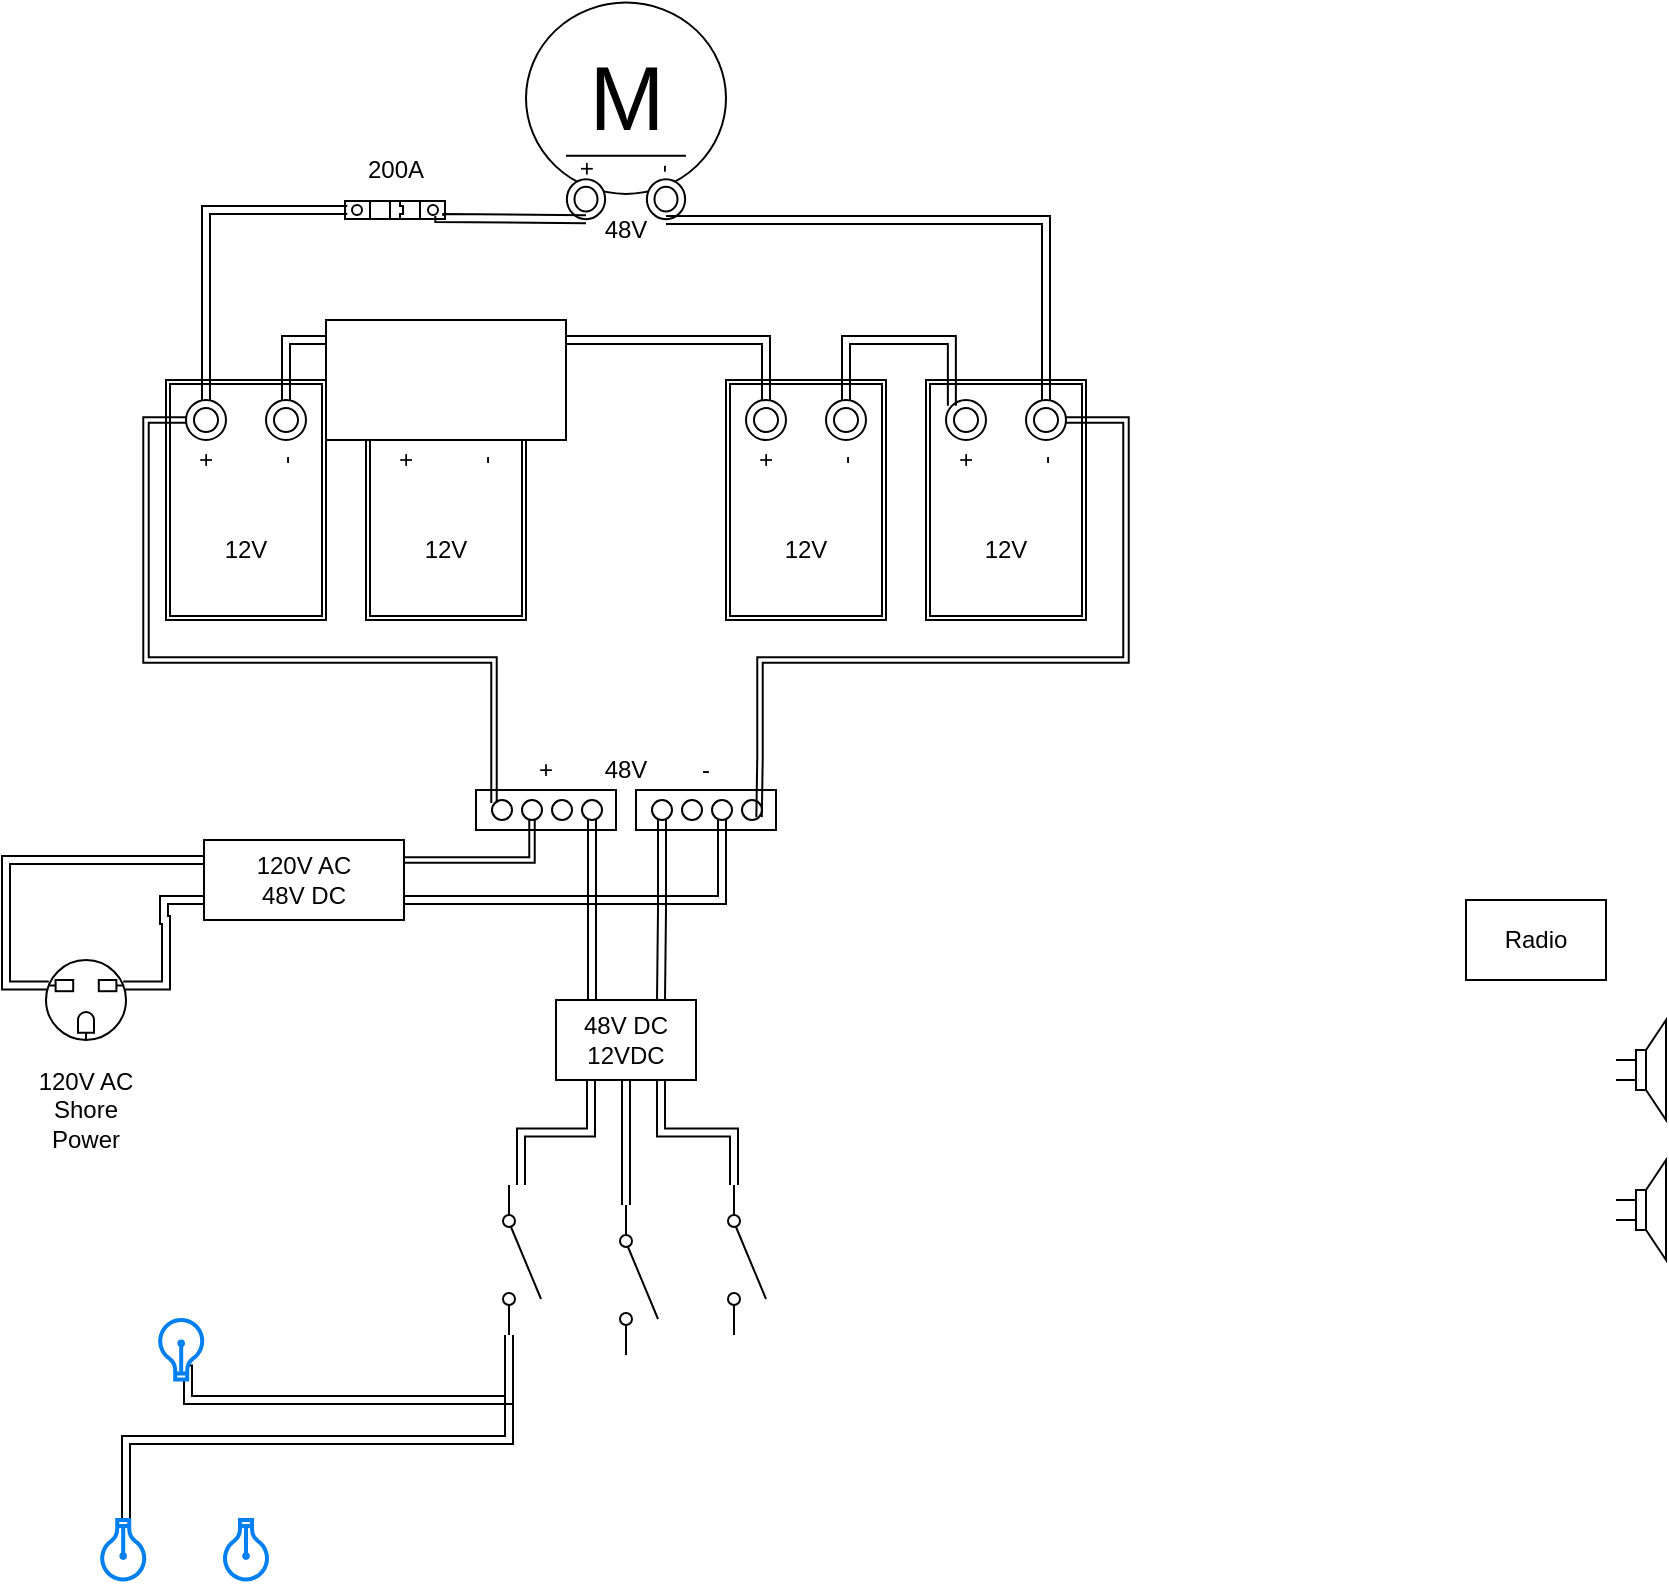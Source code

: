 <mxfile version="21.6.6" type="github">
  <diagram name="Page-1" id="eVGZ7Q5hx50TwENhV6vI">
    <mxGraphModel dx="1089" dy="1629" grid="1" gridSize="10" guides="1" tooltips="1" connect="1" arrows="1" fold="1" page="1" pageScale="1" pageWidth="1100" pageHeight="850" math="0" shadow="0">
      <root>
        <mxCell id="0" />
        <mxCell id="1" parent="0" />
        <mxCell id="hCIDlrJWbCCCF7kBdMga-100" style="edgeStyle=orthogonalEdgeStyle;shape=link;rounded=0;orthogonalLoop=1;jettySize=auto;html=1;exitX=0.035;exitY=0.32;exitDx=0;exitDy=0;exitPerimeter=0;entryX=0;entryY=0.25;entryDx=0;entryDy=0;elbow=vertical;" parent="1" source="hCIDlrJWbCCCF7kBdMga-3" target="hCIDlrJWbCCCF7kBdMga-98" edge="1">
          <mxGeometry relative="1" as="geometry">
            <Array as="points">
              <mxPoint x="60" y="463" />
              <mxPoint x="60" y="400" />
            </Array>
          </mxGeometry>
        </mxCell>
        <mxCell id="hCIDlrJWbCCCF7kBdMga-101" style="edgeStyle=orthogonalEdgeStyle;shape=link;rounded=0;orthogonalLoop=1;jettySize=auto;html=1;exitX=0.965;exitY=0.32;exitDx=0;exitDy=0;exitPerimeter=0;entryX=0;entryY=0.75;entryDx=0;entryDy=0;elbow=vertical;" parent="1" source="hCIDlrJWbCCCF7kBdMga-3" target="hCIDlrJWbCCCF7kBdMga-98" edge="1">
          <mxGeometry relative="1" as="geometry">
            <Array as="points">
              <mxPoint x="140" y="463" />
              <mxPoint x="140" y="430" />
              <mxPoint x="139" y="430" />
              <mxPoint x="139" y="420" />
            </Array>
          </mxGeometry>
        </mxCell>
        <mxCell id="hCIDlrJWbCCCF7kBdMga-3" value="" style="pointerEvents=1;verticalLabelPosition=bottom;shadow=0;dashed=0;align=center;html=1;verticalAlign=top;shape=mxgraph.electrical.miscellaneous.f_m_3_conductor_3" parent="1" vertex="1">
          <mxGeometry x="80" y="450" width="40" height="40" as="geometry" />
        </mxCell>
        <mxCell id="hCIDlrJWbCCCF7kBdMga-17" value="" style="verticalLabelPosition=bottom;dashed=0;shadow=0;html=1;align=center;verticalAlign=top;shape=mxgraph.cabinets.cb_1p;rotation=90;" parent="1" vertex="1">
          <mxGeometry x="250" y="50" width="9" height="50" as="geometry" />
        </mxCell>
        <mxCell id="hCIDlrJWbCCCF7kBdMga-27" value="" style="group;rotation=-90;" parent="1" vertex="1" connectable="0">
          <mxGeometry x="400" y="180" width="120" height="80" as="geometry" />
        </mxCell>
        <mxCell id="hCIDlrJWbCCCF7kBdMga-28" value="" style="shape=ext;double=1;rounded=0;whiteSpace=wrap;html=1;rotation=-90;" parent="hCIDlrJWbCCCF7kBdMga-27" vertex="1">
          <mxGeometry width="120" height="80" as="geometry" />
        </mxCell>
        <mxCell id="hCIDlrJWbCCCF7kBdMga-29" value="" style="ellipse;shape=doubleEllipse;whiteSpace=wrap;html=1;rotation=-90;" parent="hCIDlrJWbCCCF7kBdMga-27" vertex="1">
          <mxGeometry x="30" y="-10" width="20" height="20" as="geometry" />
        </mxCell>
        <mxCell id="hCIDlrJWbCCCF7kBdMga-30" value="" style="ellipse;shape=doubleEllipse;whiteSpace=wrap;html=1;rotation=-90;" parent="hCIDlrJWbCCCF7kBdMga-27" vertex="1">
          <mxGeometry x="70" y="-10" width="20" height="20" as="geometry" />
        </mxCell>
        <mxCell id="hCIDlrJWbCCCF7kBdMga-31" value="+" style="text;html=1;strokeColor=none;fillColor=none;align=center;verticalAlign=middle;whiteSpace=wrap;rounded=0;rotation=-90;" parent="hCIDlrJWbCCCF7kBdMga-27" vertex="1">
          <mxGeometry x="30" y="5" width="20" height="30" as="geometry" />
        </mxCell>
        <mxCell id="hCIDlrJWbCCCF7kBdMga-32" value="-" style="text;html=1;strokeColor=none;fillColor=none;align=center;verticalAlign=middle;whiteSpace=wrap;rounded=0;rotation=-90;" parent="hCIDlrJWbCCCF7kBdMga-27" vertex="1">
          <mxGeometry x="70" y="5" width="20" height="30" as="geometry" />
        </mxCell>
        <mxCell id="hCIDlrJWbCCCF7kBdMga-70" value="12V" style="text;html=1;strokeColor=none;fillColor=none;align=center;verticalAlign=middle;whiteSpace=wrap;rounded=0;" parent="hCIDlrJWbCCCF7kBdMga-27" vertex="1">
          <mxGeometry x="30" y="50" width="60" height="30" as="geometry" />
        </mxCell>
        <mxCell id="hCIDlrJWbCCCF7kBdMga-33" value="" style="group;rotation=-90;" parent="1" vertex="1" connectable="0">
          <mxGeometry x="500" y="180" width="120" height="80" as="geometry" />
        </mxCell>
        <mxCell id="hCIDlrJWbCCCF7kBdMga-34" value="" style="shape=ext;double=1;rounded=0;whiteSpace=wrap;html=1;rotation=-90;" parent="hCIDlrJWbCCCF7kBdMga-33" vertex="1">
          <mxGeometry width="120" height="80" as="geometry" />
        </mxCell>
        <mxCell id="hCIDlrJWbCCCF7kBdMga-35" value="" style="ellipse;shape=doubleEllipse;whiteSpace=wrap;html=1;rotation=-90;" parent="hCIDlrJWbCCCF7kBdMga-33" vertex="1">
          <mxGeometry x="30" y="-10" width="20" height="20" as="geometry" />
        </mxCell>
        <mxCell id="hCIDlrJWbCCCF7kBdMga-36" value="" style="ellipse;shape=doubleEllipse;whiteSpace=wrap;html=1;rotation=-90;" parent="hCIDlrJWbCCCF7kBdMga-33" vertex="1">
          <mxGeometry x="70" y="-10" width="20" height="20" as="geometry" />
        </mxCell>
        <mxCell id="hCIDlrJWbCCCF7kBdMga-37" value="+" style="text;html=1;strokeColor=none;fillColor=none;align=center;verticalAlign=middle;whiteSpace=wrap;rounded=0;rotation=-90;" parent="hCIDlrJWbCCCF7kBdMga-33" vertex="1">
          <mxGeometry x="30" y="5" width="20" height="30" as="geometry" />
        </mxCell>
        <mxCell id="hCIDlrJWbCCCF7kBdMga-38" value="-" style="text;html=1;strokeColor=none;fillColor=none;align=center;verticalAlign=middle;whiteSpace=wrap;rounded=0;rotation=-90;" parent="hCIDlrJWbCCCF7kBdMga-33" vertex="1">
          <mxGeometry x="70" y="5" width="20" height="30" as="geometry" />
        </mxCell>
        <mxCell id="hCIDlrJWbCCCF7kBdMga-71" value="12V" style="text;html=1;strokeColor=none;fillColor=none;align=center;verticalAlign=middle;whiteSpace=wrap;rounded=0;" parent="hCIDlrJWbCCCF7kBdMga-33" vertex="1">
          <mxGeometry x="30" y="50" width="60" height="30" as="geometry" />
        </mxCell>
        <mxCell id="hCIDlrJWbCCCF7kBdMga-39" value="" style="group;rotation=-90;" parent="1" vertex="1" connectable="0">
          <mxGeometry x="120" y="180" width="120" height="80" as="geometry" />
        </mxCell>
        <mxCell id="hCIDlrJWbCCCF7kBdMga-40" value="" style="shape=ext;double=1;rounded=0;whiteSpace=wrap;html=1;rotation=-90;" parent="hCIDlrJWbCCCF7kBdMga-39" vertex="1">
          <mxGeometry width="120" height="80" as="geometry" />
        </mxCell>
        <mxCell id="hCIDlrJWbCCCF7kBdMga-41" value="" style="ellipse;shape=doubleEllipse;whiteSpace=wrap;html=1;rotation=-90;" parent="hCIDlrJWbCCCF7kBdMga-39" vertex="1">
          <mxGeometry x="30" y="-10" width="20" height="20" as="geometry" />
        </mxCell>
        <mxCell id="hCIDlrJWbCCCF7kBdMga-42" value="" style="ellipse;shape=doubleEllipse;whiteSpace=wrap;html=1;rotation=-90;" parent="hCIDlrJWbCCCF7kBdMga-39" vertex="1">
          <mxGeometry x="70" y="-10" width="20" height="20" as="geometry" />
        </mxCell>
        <mxCell id="hCIDlrJWbCCCF7kBdMga-43" value="+" style="text;html=1;strokeColor=none;fillColor=none;align=center;verticalAlign=middle;whiteSpace=wrap;rounded=0;rotation=-90;" parent="hCIDlrJWbCCCF7kBdMga-39" vertex="1">
          <mxGeometry x="30" y="5" width="20" height="30" as="geometry" />
        </mxCell>
        <mxCell id="hCIDlrJWbCCCF7kBdMga-44" value="-" style="text;html=1;strokeColor=none;fillColor=none;align=center;verticalAlign=middle;whiteSpace=wrap;rounded=0;rotation=-90;" parent="hCIDlrJWbCCCF7kBdMga-39" vertex="1">
          <mxGeometry x="70" y="5" width="20" height="30" as="geometry" />
        </mxCell>
        <mxCell id="hCIDlrJWbCCCF7kBdMga-68" value="12V" style="text;html=1;strokeColor=none;fillColor=none;align=center;verticalAlign=middle;whiteSpace=wrap;rounded=0;" parent="hCIDlrJWbCCCF7kBdMga-39" vertex="1">
          <mxGeometry x="30" y="50" width="60" height="30" as="geometry" />
        </mxCell>
        <mxCell id="hCIDlrJWbCCCF7kBdMga-45" value="" style="group;rotation=-90;" parent="1" vertex="1" connectable="0">
          <mxGeometry x="220" y="180" width="120" height="80" as="geometry" />
        </mxCell>
        <mxCell id="hCIDlrJWbCCCF7kBdMga-46" value="" style="shape=ext;double=1;rounded=0;whiteSpace=wrap;html=1;rotation=-90;" parent="hCIDlrJWbCCCF7kBdMga-45" vertex="1">
          <mxGeometry width="120" height="80" as="geometry" />
        </mxCell>
        <mxCell id="hCIDlrJWbCCCF7kBdMga-47" value="" style="ellipse;shape=doubleEllipse;whiteSpace=wrap;html=1;rotation=-90;" parent="hCIDlrJWbCCCF7kBdMga-45" vertex="1">
          <mxGeometry x="30" y="-10" width="20" height="20" as="geometry" />
        </mxCell>
        <mxCell id="hCIDlrJWbCCCF7kBdMga-48" value="" style="ellipse;shape=doubleEllipse;whiteSpace=wrap;html=1;rotation=-90;" parent="hCIDlrJWbCCCF7kBdMga-45" vertex="1">
          <mxGeometry x="70" y="-10" width="20" height="20" as="geometry" />
        </mxCell>
        <mxCell id="hCIDlrJWbCCCF7kBdMga-49" value="+" style="text;html=1;strokeColor=none;fillColor=none;align=center;verticalAlign=middle;whiteSpace=wrap;rounded=0;rotation=-90;" parent="hCIDlrJWbCCCF7kBdMga-45" vertex="1">
          <mxGeometry x="30" y="5" width="20" height="30" as="geometry" />
        </mxCell>
        <mxCell id="hCIDlrJWbCCCF7kBdMga-50" value="-" style="text;html=1;strokeColor=none;fillColor=none;align=center;verticalAlign=middle;whiteSpace=wrap;rounded=0;rotation=-90;" parent="hCIDlrJWbCCCF7kBdMga-45" vertex="1">
          <mxGeometry x="70" y="5" width="20" height="30" as="geometry" />
        </mxCell>
        <mxCell id="hCIDlrJWbCCCF7kBdMga-69" value="12V" style="text;html=1;strokeColor=none;fillColor=none;align=center;verticalAlign=middle;whiteSpace=wrap;rounded=0;" parent="hCIDlrJWbCCCF7kBdMga-45" vertex="1">
          <mxGeometry x="30" y="50" width="60" height="30" as="geometry" />
        </mxCell>
        <mxCell id="hCIDlrJWbCCCF7kBdMga-56" style="edgeStyle=elbowEdgeStyle;shape=link;rounded=0;orthogonalLoop=1;jettySize=auto;elbow=vertical;html=1;exitX=1;exitY=0.5;exitDx=0;exitDy=0;entryX=1;entryY=0.5;entryDx=0;entryDy=0;" parent="1" source="hCIDlrJWbCCCF7kBdMga-42" target="hCIDlrJWbCCCF7kBdMga-47" edge="1">
          <mxGeometry relative="1" as="geometry">
            <Array as="points">
              <mxPoint x="230" y="140" />
            </Array>
          </mxGeometry>
        </mxCell>
        <mxCell id="hCIDlrJWbCCCF7kBdMga-57" style="edgeStyle=elbowEdgeStyle;shape=link;rounded=0;orthogonalLoop=1;jettySize=auto;elbow=vertical;html=1;exitX=1;exitY=0.5;exitDx=0;exitDy=0;entryX=1;entryY=0.5;entryDx=0;entryDy=0;" parent="1" source="hCIDlrJWbCCCF7kBdMga-29" target="hCIDlrJWbCCCF7kBdMga-48" edge="1">
          <mxGeometry relative="1" as="geometry">
            <Array as="points">
              <mxPoint x="380" y="140" />
            </Array>
          </mxGeometry>
        </mxCell>
        <mxCell id="hCIDlrJWbCCCF7kBdMga-58" style="edgeStyle=elbowEdgeStyle;shape=link;rounded=0;orthogonalLoop=1;jettySize=auto;elbow=vertical;html=1;exitX=1;exitY=0.5;exitDx=0;exitDy=0;entryX=1;entryY=0;entryDx=0;entryDy=0;" parent="1" source="hCIDlrJWbCCCF7kBdMga-30" target="hCIDlrJWbCCCF7kBdMga-35" edge="1">
          <mxGeometry relative="1" as="geometry">
            <Array as="points">
              <mxPoint x="510" y="140" />
            </Array>
          </mxGeometry>
        </mxCell>
        <mxCell id="hCIDlrJWbCCCF7kBdMga-65" value="" style="group" parent="1" vertex="1" connectable="0">
          <mxGeometry x="320" y="-28.7" width="100" height="108.265" as="geometry" />
        </mxCell>
        <mxCell id="hCIDlrJWbCCCF7kBdMga-18" value="M" style="dashed=0;outlineConnect=0;align=center;html=1;shape=mxgraph.pid.engines.electric_motor_(dc);fontSize=45;" parent="hCIDlrJWbCCCF7kBdMga-65" vertex="1">
          <mxGeometry width="100.0" height="95.652" as="geometry" />
        </mxCell>
        <mxCell id="hCIDlrJWbCCCF7kBdMga-19" value="" style="ellipse;shape=doubleEllipse;whiteSpace=wrap;html=1;container=0;rotation=90;" parent="hCIDlrJWbCCCF7kBdMga-65" vertex="1">
          <mxGeometry x="60" y="88.7" width="20" height="19.13" as="geometry" />
        </mxCell>
        <mxCell id="hCIDlrJWbCCCF7kBdMga-20" value="" style="ellipse;shape=doubleEllipse;whiteSpace=wrap;html=1;container=0;rotation=90;" parent="hCIDlrJWbCCCF7kBdMga-65" vertex="1">
          <mxGeometry x="20" y="88.7" width="20" height="19.13" as="geometry" />
        </mxCell>
        <mxCell id="hCIDlrJWbCCCF7kBdMga-21" value="+" style="text;html=1;strokeColor=none;fillColor=none;align=center;verticalAlign=middle;whiteSpace=wrap;rounded=0;container=0;rotation=90;" parent="hCIDlrJWbCCCF7kBdMga-65" vertex="1">
          <mxGeometry x="20" y="68.697" width="20" height="28.696" as="geometry" />
        </mxCell>
        <mxCell id="hCIDlrJWbCCCF7kBdMga-22" value="-" style="text;html=1;strokeColor=none;fillColor=none;align=center;verticalAlign=middle;whiteSpace=wrap;rounded=0;container=0;rotation=90;" parent="hCIDlrJWbCCCF7kBdMga-65" vertex="1">
          <mxGeometry x="60" y="68.7" width="20" height="28.69" as="geometry" />
        </mxCell>
        <mxCell id="hCIDlrJWbCCCF7kBdMga-66" style="edgeStyle=elbowEdgeStyle;shape=link;rounded=0;orthogonalLoop=1;jettySize=auto;elbow=vertical;html=1;exitX=1;exitY=0.5;exitDx=0;exitDy=0;entryX=0.463;entryY=0.977;entryDx=0;entryDy=0;entryPerimeter=0;" parent="1" source="hCIDlrJWbCCCF7kBdMga-41" target="hCIDlrJWbCCCF7kBdMga-17" edge="1">
          <mxGeometry relative="1" as="geometry">
            <Array as="points">
              <mxPoint x="200" y="75" />
            </Array>
          </mxGeometry>
        </mxCell>
        <mxCell id="hCIDlrJWbCCCF7kBdMga-67" style="edgeStyle=elbowEdgeStyle;shape=link;rounded=0;orthogonalLoop=1;jettySize=auto;elbow=vertical;html=1;exitX=1;exitY=0.5;exitDx=0;exitDy=0;entryX=1;entryY=0.5;entryDx=0;entryDy=0;" parent="1" source="hCIDlrJWbCCCF7kBdMga-36" target="hCIDlrJWbCCCF7kBdMga-19" edge="1">
          <mxGeometry relative="1" as="geometry">
            <Array as="points">
              <mxPoint x="500" y="80" />
            </Array>
          </mxGeometry>
        </mxCell>
        <mxCell id="hCIDlrJWbCCCF7kBdMga-72" value="48V" style="text;html=1;strokeColor=none;fillColor=none;align=center;verticalAlign=middle;whiteSpace=wrap;rounded=0;" parent="1" vertex="1">
          <mxGeometry x="340" y="340" width="60" height="30" as="geometry" />
        </mxCell>
        <mxCell id="hCIDlrJWbCCCF7kBdMga-73" value="48V" style="text;html=1;strokeColor=none;fillColor=none;align=center;verticalAlign=middle;whiteSpace=wrap;rounded=0;" parent="1" vertex="1">
          <mxGeometry x="340" y="70" width="60" height="30" as="geometry" />
        </mxCell>
        <mxCell id="hCIDlrJWbCCCF7kBdMga-77" style="edgeStyle=elbowEdgeStyle;shape=link;rounded=0;orthogonalLoop=1;jettySize=auto;elbow=vertical;html=1;exitX=1;exitY=0.5;exitDx=0;exitDy=0;entryX=0.833;entryY=0.057;entryDx=0;entryDy=0;entryPerimeter=0;" parent="1" source="hCIDlrJWbCCCF7kBdMga-20" target="hCIDlrJWbCCCF7kBdMga-17" edge="1">
          <mxGeometry relative="1" as="geometry" />
        </mxCell>
        <mxCell id="hCIDlrJWbCCCF7kBdMga-78" value="200A" style="text;html=1;strokeColor=none;fillColor=none;align=center;verticalAlign=middle;whiteSpace=wrap;rounded=0;" parent="1" vertex="1">
          <mxGeometry x="224.5" y="40" width="60" height="30" as="geometry" />
        </mxCell>
        <mxCell id="hCIDlrJWbCCCF7kBdMga-84" value="" style="group;rotation=-90;" parent="1" vertex="1" connectable="0">
          <mxGeometry x="320" y="340" width="20" height="70" as="geometry" />
        </mxCell>
        <mxCell id="hCIDlrJWbCCCF7kBdMga-74" value="" style="rounded=0;whiteSpace=wrap;html=1;rotation=-90;" parent="hCIDlrJWbCCCF7kBdMga-84" vertex="1">
          <mxGeometry width="20" height="70" as="geometry" />
        </mxCell>
        <mxCell id="hCIDlrJWbCCCF7kBdMga-79" value="" style="ellipse;whiteSpace=wrap;html=1;aspect=fixed;rotation=-90;" parent="hCIDlrJWbCCCF7kBdMga-84" vertex="1">
          <mxGeometry x="-17" y="30" width="10" height="10" as="geometry" />
        </mxCell>
        <mxCell id="hCIDlrJWbCCCF7kBdMga-80" value="" style="ellipse;whiteSpace=wrap;html=1;aspect=fixed;rotation=-90;" parent="hCIDlrJWbCCCF7kBdMga-84" vertex="1">
          <mxGeometry x="-2" y="30" width="10" height="10" as="geometry" />
        </mxCell>
        <mxCell id="hCIDlrJWbCCCF7kBdMga-82" value="" style="ellipse;whiteSpace=wrap;html=1;aspect=fixed;rotation=-90;" parent="hCIDlrJWbCCCF7kBdMga-84" vertex="1">
          <mxGeometry x="13" y="30" width="10" height="10" as="geometry" />
        </mxCell>
        <mxCell id="hCIDlrJWbCCCF7kBdMga-83" value="" style="ellipse;whiteSpace=wrap;html=1;aspect=fixed;rotation=-90;" parent="hCIDlrJWbCCCF7kBdMga-84" vertex="1">
          <mxGeometry x="28" y="30" width="10" height="10" as="geometry" />
        </mxCell>
        <mxCell id="hCIDlrJWbCCCF7kBdMga-85" value="" style="group;rotation=90;" parent="1" vertex="1" connectable="0">
          <mxGeometry x="400" y="340" width="20" height="70" as="geometry" />
        </mxCell>
        <mxCell id="hCIDlrJWbCCCF7kBdMga-86" value="" style="rounded=0;whiteSpace=wrap;html=1;rotation=90;" parent="hCIDlrJWbCCCF7kBdMga-85" vertex="1">
          <mxGeometry width="20" height="70" as="geometry" />
        </mxCell>
        <mxCell id="hCIDlrJWbCCCF7kBdMga-87" value="" style="ellipse;whiteSpace=wrap;html=1;aspect=fixed;rotation=90;" parent="hCIDlrJWbCCCF7kBdMga-85" vertex="1">
          <mxGeometry x="28" y="30" width="10" height="10" as="geometry" />
        </mxCell>
        <mxCell id="hCIDlrJWbCCCF7kBdMga-88" value="" style="ellipse;whiteSpace=wrap;html=1;aspect=fixed;rotation=90;" parent="hCIDlrJWbCCCF7kBdMga-85" vertex="1">
          <mxGeometry x="13" y="30" width="10" height="10" as="geometry" />
        </mxCell>
        <mxCell id="hCIDlrJWbCCCF7kBdMga-89" value="" style="ellipse;whiteSpace=wrap;html=1;aspect=fixed;rotation=90;" parent="hCIDlrJWbCCCF7kBdMga-85" vertex="1">
          <mxGeometry x="-2" y="30" width="10" height="10" as="geometry" />
        </mxCell>
        <mxCell id="hCIDlrJWbCCCF7kBdMga-90" value="" style="ellipse;whiteSpace=wrap;html=1;aspect=fixed;rotation=90;" parent="hCIDlrJWbCCCF7kBdMga-85" vertex="1">
          <mxGeometry x="-17" y="30" width="10" height="10" as="geometry" />
        </mxCell>
        <mxCell id="hCIDlrJWbCCCF7kBdMga-95" style="edgeStyle=orthogonalEdgeStyle;shape=link;rounded=0;orthogonalLoop=1;jettySize=auto;html=1;exitX=0.5;exitY=0;exitDx=0;exitDy=0;elbow=vertical;entryX=1;entryY=0;entryDx=0;entryDy=0;width=2.727;" parent="1" source="hCIDlrJWbCCCF7kBdMga-41" target="hCIDlrJWbCCCF7kBdMga-79" edge="1">
          <mxGeometry relative="1" as="geometry">
            <mxPoint x="100" y="360" as="targetPoint" />
            <Array as="points">
              <mxPoint x="130" y="180" />
              <mxPoint x="130" y="300" />
              <mxPoint x="304" y="300" />
              <mxPoint x="304" y="372" />
            </Array>
          </mxGeometry>
        </mxCell>
        <mxCell id="hCIDlrJWbCCCF7kBdMga-96" style="edgeStyle=orthogonalEdgeStyle;shape=link;rounded=0;orthogonalLoop=1;jettySize=auto;html=1;exitX=0.5;exitY=1;exitDx=0;exitDy=0;elbow=vertical;entryX=1;entryY=0;entryDx=0;entryDy=0;width=2.727;" parent="1" source="hCIDlrJWbCCCF7kBdMga-36" target="hCIDlrJWbCCCF7kBdMga-87" edge="1">
          <mxGeometry relative="1" as="geometry">
            <mxPoint x="694" y="459.5" as="targetPoint" />
            <mxPoint x="510" y="290.5" as="sourcePoint" />
            <Array as="points">
              <mxPoint x="620" y="180" />
              <mxPoint x="620" y="300" />
              <mxPoint x="437" y="300" />
              <mxPoint x="437" y="349" />
            </Array>
          </mxGeometry>
        </mxCell>
        <mxCell id="hCIDlrJWbCCCF7kBdMga-102" style="edgeStyle=orthogonalEdgeStyle;shape=link;rounded=0;orthogonalLoop=1;jettySize=auto;html=1;entryX=0;entryY=0.5;entryDx=0;entryDy=0;elbow=vertical;width=-2.727;exitX=1;exitY=0.25;exitDx=0;exitDy=0;" parent="1" source="hCIDlrJWbCCCF7kBdMga-98" target="hCIDlrJWbCCCF7kBdMga-80" edge="1">
          <mxGeometry relative="1" as="geometry">
            <mxPoint x="260" y="330" as="sourcePoint" />
            <Array as="points">
              <mxPoint x="323" y="400" />
            </Array>
          </mxGeometry>
        </mxCell>
        <mxCell id="hCIDlrJWbCCCF7kBdMga-103" style="edgeStyle=orthogonalEdgeStyle;shape=link;rounded=0;orthogonalLoop=1;jettySize=auto;html=1;exitX=1;exitY=0.75;exitDx=0;exitDy=0;entryX=1;entryY=0.5;entryDx=0;entryDy=0;elbow=vertical;" parent="1" source="hCIDlrJWbCCCF7kBdMga-98" target="hCIDlrJWbCCCF7kBdMga-88" edge="1">
          <mxGeometry relative="1" as="geometry">
            <Array as="points">
              <mxPoint x="418" y="420" />
            </Array>
          </mxGeometry>
        </mxCell>
        <mxCell id="hCIDlrJWbCCCF7kBdMga-98" value="120V AC&lt;br&gt;48V DC" style="rounded=0;whiteSpace=wrap;html=1;" parent="1" vertex="1">
          <mxGeometry x="159" y="390" width="100" height="40" as="geometry" />
        </mxCell>
        <mxCell id="hCIDlrJWbCCCF7kBdMga-99" value="120V AC&lt;br&gt;Shore Power" style="text;html=1;strokeColor=none;fillColor=none;align=center;verticalAlign=middle;whiteSpace=wrap;rounded=0;" parent="1" vertex="1">
          <mxGeometry x="70" y="510" width="60" height="30" as="geometry" />
        </mxCell>
        <mxCell id="45TI3yGcpwVLvoBFKNjw-9" style="edgeStyle=orthogonalEdgeStyle;shape=link;rounded=0;orthogonalLoop=1;jettySize=auto;html=1;exitX=0.25;exitY=1;exitDx=0;exitDy=0;elbow=vertical;" edge="1" parent="1" source="hCIDlrJWbCCCF7kBdMga-104" target="45TI3yGcpwVLvoBFKNjw-5">
          <mxGeometry relative="1" as="geometry" />
        </mxCell>
        <mxCell id="45TI3yGcpwVLvoBFKNjw-10" style="edgeStyle=orthogonalEdgeStyle;shape=link;rounded=0;orthogonalLoop=1;jettySize=auto;html=1;exitX=0.5;exitY=1;exitDx=0;exitDy=0;entryX=0;entryY=0.8;entryDx=0;entryDy=0;elbow=vertical;" edge="1" parent="1" source="hCIDlrJWbCCCF7kBdMga-104" target="45TI3yGcpwVLvoBFKNjw-6">
          <mxGeometry relative="1" as="geometry" />
        </mxCell>
        <mxCell id="45TI3yGcpwVLvoBFKNjw-11" style="edgeStyle=orthogonalEdgeStyle;shape=link;rounded=0;orthogonalLoop=1;jettySize=auto;html=1;exitX=0.75;exitY=1;exitDx=0;exitDy=0;entryX=0;entryY=0.8;entryDx=0;entryDy=0;elbow=vertical;" edge="1" parent="1" source="hCIDlrJWbCCCF7kBdMga-104" target="45TI3yGcpwVLvoBFKNjw-7">
          <mxGeometry relative="1" as="geometry" />
        </mxCell>
        <mxCell id="hCIDlrJWbCCCF7kBdMga-104" value="48V DC&lt;br&gt;12VDC" style="rounded=0;whiteSpace=wrap;html=1;" parent="1" vertex="1">
          <mxGeometry x="335" y="470" width="70" height="40" as="geometry" />
        </mxCell>
        <mxCell id="hCIDlrJWbCCCF7kBdMga-105" style="edgeStyle=orthogonalEdgeStyle;shape=link;rounded=0;orthogonalLoop=1;jettySize=auto;html=1;exitX=0;exitY=0.5;exitDx=0;exitDy=0;entryX=0.25;entryY=0;entryDx=0;entryDy=0;elbow=vertical;" parent="1" source="hCIDlrJWbCCCF7kBdMga-83" target="hCIDlrJWbCCCF7kBdMga-104" edge="1">
          <mxGeometry relative="1" as="geometry">
            <mxPoint x="350" y="430" as="sourcePoint" />
            <Array as="points">
              <mxPoint x="353" y="470" />
            </Array>
          </mxGeometry>
        </mxCell>
        <mxCell id="hCIDlrJWbCCCF7kBdMga-106" style="edgeStyle=orthogonalEdgeStyle;shape=link;rounded=0;orthogonalLoop=1;jettySize=auto;html=1;exitX=1;exitY=0.5;exitDx=0;exitDy=0;entryX=0.75;entryY=0;entryDx=0;entryDy=0;elbow=vertical;" parent="1" source="hCIDlrJWbCCCF7kBdMga-90" target="hCIDlrJWbCCCF7kBdMga-104" edge="1">
          <mxGeometry relative="1" as="geometry" />
        </mxCell>
        <mxCell id="hCIDlrJWbCCCF7kBdMga-107" value="+" style="text;html=1;strokeColor=none;fillColor=none;align=center;verticalAlign=middle;whiteSpace=wrap;rounded=0;" parent="1" vertex="1">
          <mxGeometry x="300" y="340" width="60" height="30" as="geometry" />
        </mxCell>
        <mxCell id="hCIDlrJWbCCCF7kBdMga-108" value="-" style="text;html=1;strokeColor=none;fillColor=none;align=center;verticalAlign=middle;whiteSpace=wrap;rounded=0;" parent="1" vertex="1">
          <mxGeometry x="380" y="340" width="60" height="30" as="geometry" />
        </mxCell>
        <mxCell id="45TI3yGcpwVLvoBFKNjw-1" value="Radio" style="rounded=0;whiteSpace=wrap;html=1;" vertex="1" parent="1">
          <mxGeometry x="790" y="420" width="70" height="40" as="geometry" />
        </mxCell>
        <mxCell id="45TI3yGcpwVLvoBFKNjw-2" value="" style="pointerEvents=1;verticalLabelPosition=bottom;shadow=0;dashed=0;align=center;html=1;verticalAlign=top;shape=mxgraph.electrical.electro-mechanical.loudspeaker;" vertex="1" parent="1">
          <mxGeometry x="865" y="480" width="25" height="50" as="geometry" />
        </mxCell>
        <mxCell id="45TI3yGcpwVLvoBFKNjw-3" value="" style="pointerEvents=1;verticalLabelPosition=bottom;shadow=0;dashed=0;align=center;html=1;verticalAlign=top;shape=mxgraph.electrical.electro-mechanical.loudspeaker;rotation=0;" vertex="1" parent="1">
          <mxGeometry x="865" y="550" width="25" height="50" as="geometry" />
        </mxCell>
        <mxCell id="45TI3yGcpwVLvoBFKNjw-4" value="" style="rounded=0;whiteSpace=wrap;html=1;" vertex="1" parent="1">
          <mxGeometry x="220" y="130" width="120" height="60" as="geometry" />
        </mxCell>
        <mxCell id="45TI3yGcpwVLvoBFKNjw-15" style="edgeStyle=orthogonalEdgeStyle;shape=link;rounded=0;orthogonalLoop=1;jettySize=auto;html=1;exitX=1;exitY=0.8;exitDx=0;exitDy=0;entryX=0.482;entryY=0.831;entryDx=0;entryDy=0;entryPerimeter=0;elbow=vertical;" edge="1" parent="1" source="45TI3yGcpwVLvoBFKNjw-5" target="45TI3yGcpwVLvoBFKNjw-13">
          <mxGeometry relative="1" as="geometry">
            <Array as="points">
              <mxPoint x="312" y="670" />
              <mxPoint x="151" y="670" />
            </Array>
          </mxGeometry>
        </mxCell>
        <mxCell id="45TI3yGcpwVLvoBFKNjw-16" style="edgeStyle=orthogonalEdgeStyle;shape=link;rounded=0;orthogonalLoop=1;jettySize=auto;html=1;exitX=1;exitY=0.8;exitDx=0;exitDy=0;entryX=0.547;entryY=0.618;entryDx=0;entryDy=0;entryPerimeter=0;elbow=vertical;" edge="1" parent="1" source="45TI3yGcpwVLvoBFKNjw-5" target="45TI3yGcpwVLvoBFKNjw-8">
          <mxGeometry relative="1" as="geometry">
            <Array as="points">
              <mxPoint x="312" y="690" />
              <mxPoint x="120" y="690" />
              <mxPoint x="120" y="741" />
            </Array>
          </mxGeometry>
        </mxCell>
        <mxCell id="45TI3yGcpwVLvoBFKNjw-5" value="" style="html=1;shape=mxgraph.electrical.electro-mechanical.singleSwitch;aspect=fixed;elSwitchState=off;rotation=90;" vertex="1" parent="1">
          <mxGeometry x="280" y="590" width="75" height="20" as="geometry" />
        </mxCell>
        <mxCell id="45TI3yGcpwVLvoBFKNjw-6" value="" style="html=1;shape=mxgraph.electrical.electro-mechanical.singleSwitch;aspect=fixed;elSwitchState=off;rotation=90;" vertex="1" parent="1">
          <mxGeometry x="338.5" y="600" width="75" height="20" as="geometry" />
        </mxCell>
        <mxCell id="45TI3yGcpwVLvoBFKNjw-7" value="" style="html=1;shape=mxgraph.electrical.electro-mechanical.singleSwitch;aspect=fixed;elSwitchState=off;rotation=90;" vertex="1" parent="1">
          <mxGeometry x="392.5" y="590" width="75" height="20" as="geometry" />
        </mxCell>
        <mxCell id="45TI3yGcpwVLvoBFKNjw-8" value="" style="html=1;verticalLabelPosition=bottom;align=center;labelBackgroundColor=#ffffff;verticalAlign=top;strokeWidth=2;strokeColor=#0080F0;shadow=0;dashed=0;shape=mxgraph.ios7.icons.lightbulb;rotation=-180;" vertex="1" parent="1">
          <mxGeometry x="107.2" y="730" width="22.8" height="29.7" as="geometry" />
        </mxCell>
        <mxCell id="45TI3yGcpwVLvoBFKNjw-13" value="" style="html=1;verticalLabelPosition=bottom;align=center;labelBackgroundColor=#ffffff;verticalAlign=top;strokeWidth=2;strokeColor=#0080F0;shadow=0;dashed=0;shape=mxgraph.ios7.icons.lightbulb;" vertex="1" parent="1">
          <mxGeometry x="136.2" y="630" width="22.8" height="29.7" as="geometry" />
        </mxCell>
        <mxCell id="45TI3yGcpwVLvoBFKNjw-14" value="" style="html=1;verticalLabelPosition=bottom;align=center;labelBackgroundColor=#ffffff;verticalAlign=top;strokeWidth=2;strokeColor=#0080F0;shadow=0;dashed=0;shape=mxgraph.ios7.icons.lightbulb;rotation=-180;" vertex="1" parent="1">
          <mxGeometry x="168.6" y="730" width="22.8" height="29.7" as="geometry" />
        </mxCell>
      </root>
    </mxGraphModel>
  </diagram>
</mxfile>
